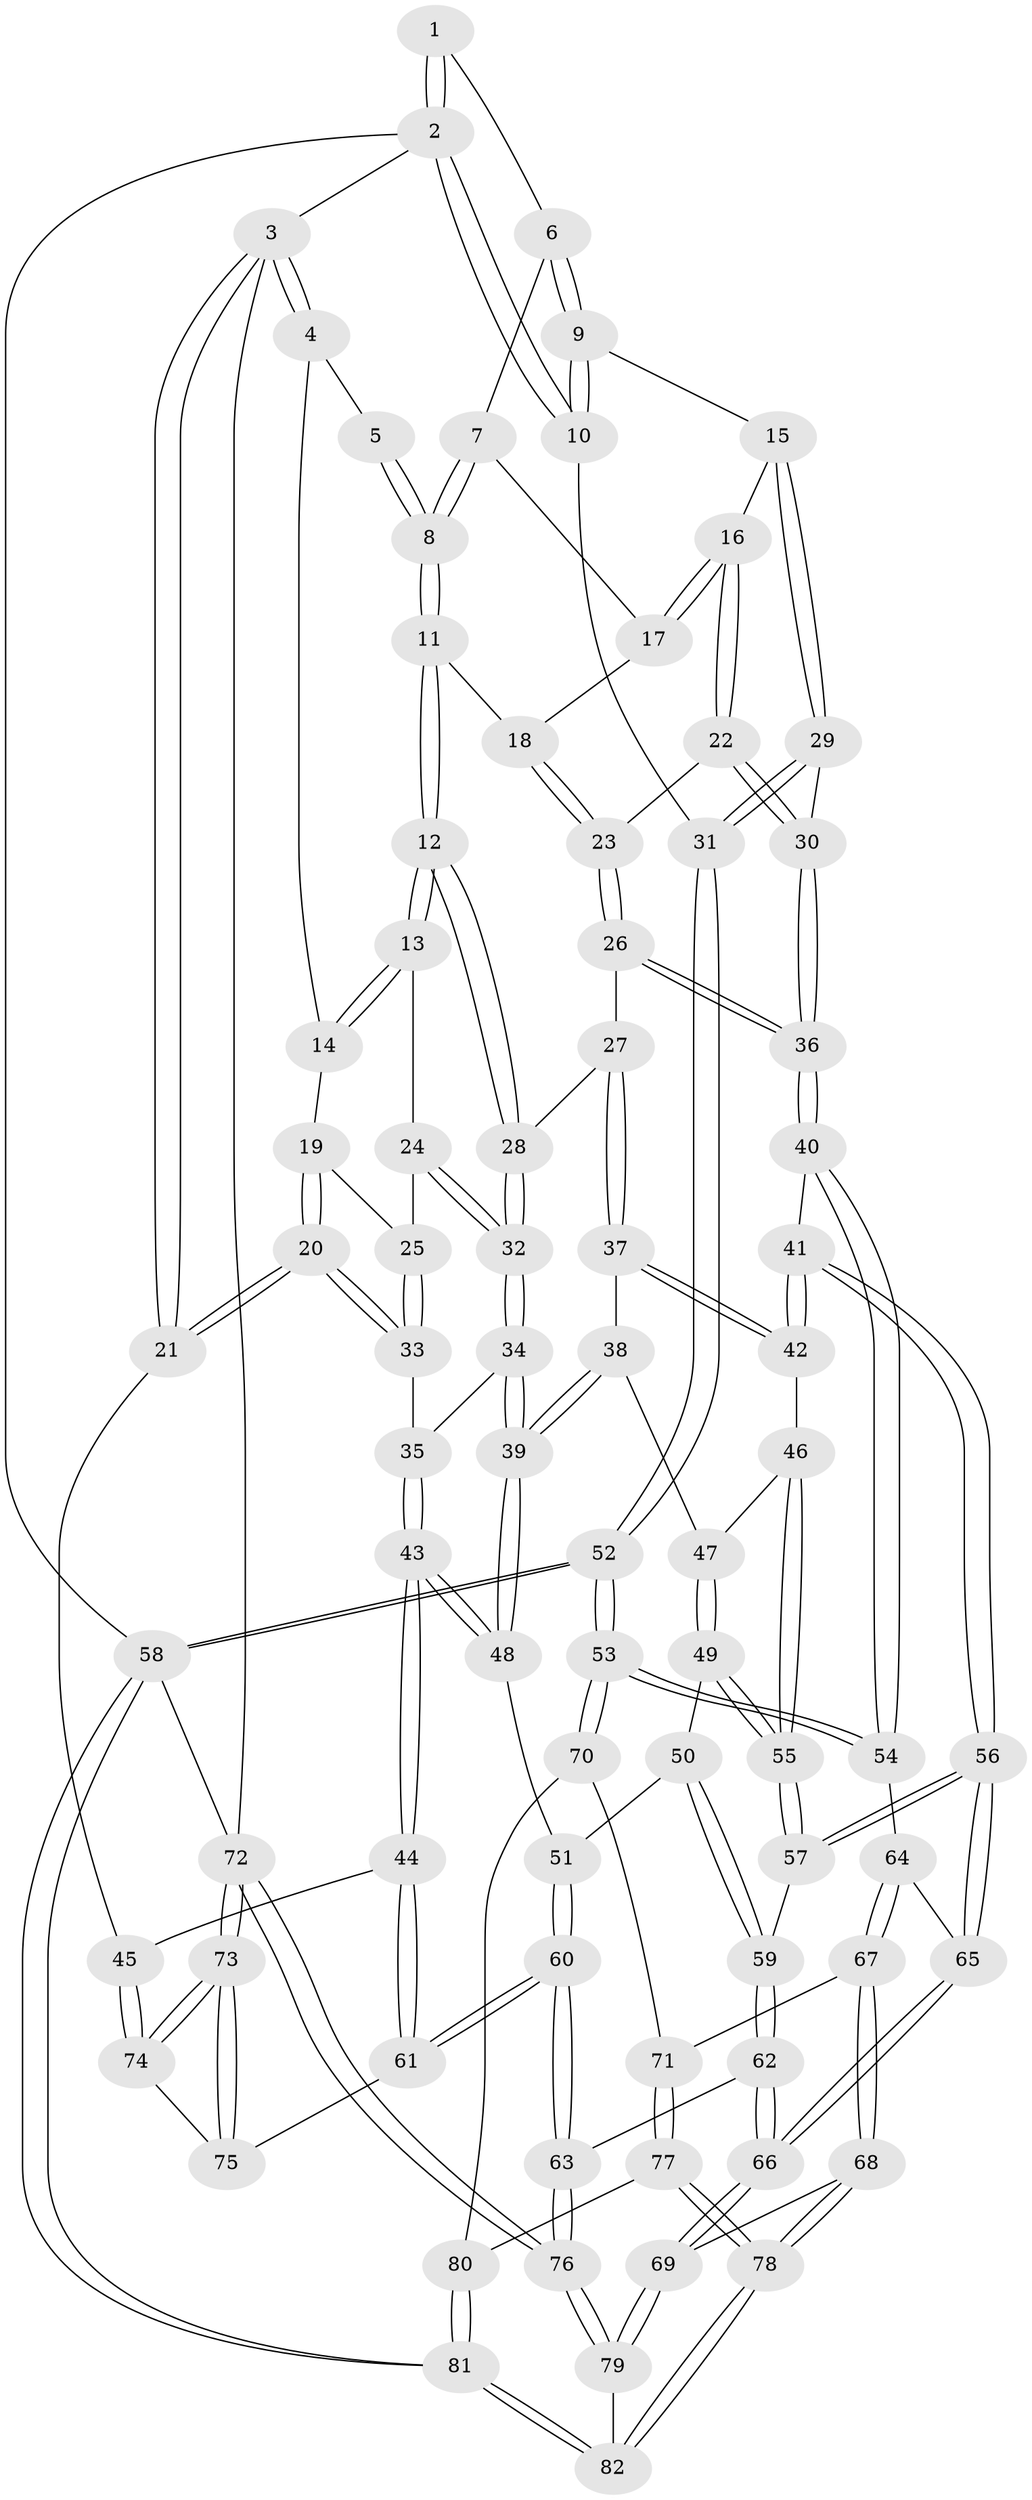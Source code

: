 // Generated by graph-tools (version 1.1) at 2025/03/03/09/25 03:03:25]
// undirected, 82 vertices, 202 edges
graph export_dot {
graph [start="1"]
  node [color=gray90,style=filled];
  1 [pos="+0.7523900874749896+0"];
  2 [pos="+1+0"];
  3 [pos="+0+0"];
  4 [pos="+0.1977414858121021+0"];
  5 [pos="+0.3740505633766077+0"];
  6 [pos="+0.7575718416819014+0"];
  7 [pos="+0.7110097737911023+0.012533389884784488"];
  8 [pos="+0.5249649460411772+0.12717370167450612"];
  9 [pos="+0.8520285881339623+0.08647858209327738"];
  10 [pos="+1+0.18680386935168022"];
  11 [pos="+0.5231173801049264+0.137656581119119"];
  12 [pos="+0.5086618567518866+0.17822775242027555"];
  13 [pos="+0.2873377436160961+0.09271764503522015"];
  14 [pos="+0.23219800564350077+0"];
  15 [pos="+0.8090387471667055+0.1872508125122516"];
  16 [pos="+0.7663870122579227+0.19845241337513564"];
  17 [pos="+0.7006742830118392+0.1100533293017187"];
  18 [pos="+0.679569098064263+0.15518134143294238"];
  19 [pos="+0.16803948329803672+0.127490017779918"];
  20 [pos="+0+0.3322244417933481"];
  21 [pos="+0+0.33343590784113697"];
  22 [pos="+0.7133593455046567+0.2306038823222989"];
  23 [pos="+0.6922723425633128+0.23340549239595781"];
  24 [pos="+0.2947833073120571+0.20331870216816336"];
  25 [pos="+0.19251670123080544+0.23357528254702095"];
  26 [pos="+0.6022708414611386+0.29814864653537393"];
  27 [pos="+0.5746586151892351+0.29494022835947414"];
  28 [pos="+0.5096406086762467+0.2586485059718761"];
  29 [pos="+0.907243718534207+0.37327761755517186"];
  30 [pos="+0.8631888669839576+0.39824538543802274"];
  31 [pos="+1+0.33927636505944464"];
  32 [pos="+0.3765767761007007+0.3335714105674566"];
  33 [pos="+0.11188188643315204+0.3512038482094585"];
  34 [pos="+0.3545283838519216+0.3710687842474119"];
  35 [pos="+0.14329626830487732+0.36608286533184653"];
  36 [pos="+0.7860265671526099+0.46144595460443943"];
  37 [pos="+0.5641198426512605+0.4051213948930411"];
  38 [pos="+0.5267025480359037+0.47162484783745295"];
  39 [pos="+0.3600055175341316+0.39791278596643853"];
  40 [pos="+0.7719303902620325+0.5012125529965993"];
  41 [pos="+0.7372419326746804+0.5109147139857927"];
  42 [pos="+0.6544142587040117+0.5108907145756526"];
  43 [pos="+0.1973849777845978+0.5689088281088198"];
  44 [pos="+0.1794050776645206+0.6651843253548023"];
  45 [pos="+0+0.642345384010903"];
  46 [pos="+0.5947640386093787+0.5270393258894724"];
  47 [pos="+0.5310536521608307+0.48565840349477424"];
  48 [pos="+0.3589588470098731+0.4131014595318305"];
  49 [pos="+0.4570258176533083+0.5657471856511922"];
  50 [pos="+0.43044370310233504+0.5645131728556576"];
  51 [pos="+0.39391776088372726+0.5575918949996584"];
  52 [pos="+1+0.7838225231371414"];
  53 [pos="+0.9989645424547312+0.761886273913945"];
  54 [pos="+0.8292113487925536+0.6531633872337688"];
  55 [pos="+0.5430343245267731+0.6171295885424048"];
  56 [pos="+0.5931816922887091+0.6786430914144886"];
  57 [pos="+0.5541476401142251+0.6509214427661935"];
  58 [pos="+1+1"];
  59 [pos="+0.4753950710004561+0.6947878198495572"];
  60 [pos="+0.2712629932057676+0.7302199493998119"];
  61 [pos="+0.2708637616293344+0.730024233746389"];
  62 [pos="+0.39976698610779976+0.7619382831873974"];
  63 [pos="+0.2893416568188481+0.7565679872421013"];
  64 [pos="+0.7154406941717231+0.7266439673103591"];
  65 [pos="+0.6006282018729925+0.6922214670528669"];
  66 [pos="+0.5427190183231873+0.8407856962813288"];
  67 [pos="+0.6982914811129229+0.8323899382209812"];
  68 [pos="+0.6166842126041916+0.8863438827152503"];
  69 [pos="+0.5656127386883706+0.8844443536878537"];
  70 [pos="+0.8835597047875798+0.8426754352528543"];
  71 [pos="+0.7665864579492936+0.8612473407908645"];
  72 [pos="+0+1"];
  73 [pos="+0+1"];
  74 [pos="+0+0.8869179870493962"];
  75 [pos="+0.15254077036107183+0.8117685976863865"];
  76 [pos="+0.2651260585555381+1"];
  77 [pos="+0.7549836810445432+0.9724236884212366"];
  78 [pos="+0.7267137976310253+1"];
  79 [pos="+0.36895483408216356+1"];
  80 [pos="+0.8445996430949596+0.9334243768631899"];
  81 [pos="+0.9829783597875749+1"];
  82 [pos="+0.7537739512159084+1"];
  1 -- 2;
  1 -- 2;
  1 -- 6;
  2 -- 3;
  2 -- 10;
  2 -- 10;
  2 -- 58;
  3 -- 4;
  3 -- 4;
  3 -- 21;
  3 -- 21;
  3 -- 72;
  4 -- 5;
  4 -- 14;
  5 -- 8;
  5 -- 8;
  6 -- 7;
  6 -- 9;
  6 -- 9;
  7 -- 8;
  7 -- 8;
  7 -- 17;
  8 -- 11;
  8 -- 11;
  9 -- 10;
  9 -- 10;
  9 -- 15;
  10 -- 31;
  11 -- 12;
  11 -- 12;
  11 -- 18;
  12 -- 13;
  12 -- 13;
  12 -- 28;
  12 -- 28;
  13 -- 14;
  13 -- 14;
  13 -- 24;
  14 -- 19;
  15 -- 16;
  15 -- 29;
  15 -- 29;
  16 -- 17;
  16 -- 17;
  16 -- 22;
  16 -- 22;
  17 -- 18;
  18 -- 23;
  18 -- 23;
  19 -- 20;
  19 -- 20;
  19 -- 25;
  20 -- 21;
  20 -- 21;
  20 -- 33;
  20 -- 33;
  21 -- 45;
  22 -- 23;
  22 -- 30;
  22 -- 30;
  23 -- 26;
  23 -- 26;
  24 -- 25;
  24 -- 32;
  24 -- 32;
  25 -- 33;
  25 -- 33;
  26 -- 27;
  26 -- 36;
  26 -- 36;
  27 -- 28;
  27 -- 37;
  27 -- 37;
  28 -- 32;
  28 -- 32;
  29 -- 30;
  29 -- 31;
  29 -- 31;
  30 -- 36;
  30 -- 36;
  31 -- 52;
  31 -- 52;
  32 -- 34;
  32 -- 34;
  33 -- 35;
  34 -- 35;
  34 -- 39;
  34 -- 39;
  35 -- 43;
  35 -- 43;
  36 -- 40;
  36 -- 40;
  37 -- 38;
  37 -- 42;
  37 -- 42;
  38 -- 39;
  38 -- 39;
  38 -- 47;
  39 -- 48;
  39 -- 48;
  40 -- 41;
  40 -- 54;
  40 -- 54;
  41 -- 42;
  41 -- 42;
  41 -- 56;
  41 -- 56;
  42 -- 46;
  43 -- 44;
  43 -- 44;
  43 -- 48;
  43 -- 48;
  44 -- 45;
  44 -- 61;
  44 -- 61;
  45 -- 74;
  45 -- 74;
  46 -- 47;
  46 -- 55;
  46 -- 55;
  47 -- 49;
  47 -- 49;
  48 -- 51;
  49 -- 50;
  49 -- 55;
  49 -- 55;
  50 -- 51;
  50 -- 59;
  50 -- 59;
  51 -- 60;
  51 -- 60;
  52 -- 53;
  52 -- 53;
  52 -- 58;
  52 -- 58;
  53 -- 54;
  53 -- 54;
  53 -- 70;
  53 -- 70;
  54 -- 64;
  55 -- 57;
  55 -- 57;
  56 -- 57;
  56 -- 57;
  56 -- 65;
  56 -- 65;
  57 -- 59;
  58 -- 81;
  58 -- 81;
  58 -- 72;
  59 -- 62;
  59 -- 62;
  60 -- 61;
  60 -- 61;
  60 -- 63;
  60 -- 63;
  61 -- 75;
  62 -- 63;
  62 -- 66;
  62 -- 66;
  63 -- 76;
  63 -- 76;
  64 -- 65;
  64 -- 67;
  64 -- 67;
  65 -- 66;
  65 -- 66;
  66 -- 69;
  66 -- 69;
  67 -- 68;
  67 -- 68;
  67 -- 71;
  68 -- 69;
  68 -- 78;
  68 -- 78;
  69 -- 79;
  69 -- 79;
  70 -- 71;
  70 -- 80;
  71 -- 77;
  71 -- 77;
  72 -- 73;
  72 -- 73;
  72 -- 76;
  72 -- 76;
  73 -- 74;
  73 -- 74;
  73 -- 75;
  73 -- 75;
  74 -- 75;
  76 -- 79;
  76 -- 79;
  77 -- 78;
  77 -- 78;
  77 -- 80;
  78 -- 82;
  78 -- 82;
  79 -- 82;
  80 -- 81;
  80 -- 81;
  81 -- 82;
  81 -- 82;
}
